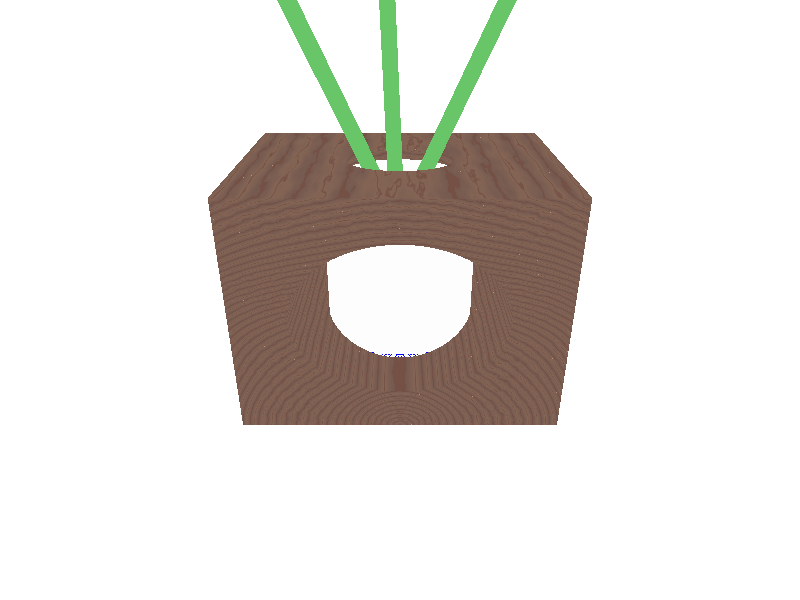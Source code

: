 #include "colors.inc"          
#include "woods.inc"
#include "textures.inc"        
 camera {
 location <0,10,-15>
 right x
 look_at <0,2,0>
 
}
// Punto de luz
light_source {
 <1,10,10>
 color rgb <1,1,1> // White
}                    

plane { // Floor
    <0,1,0>, 0 //Normal and distance
    texture { 
        pigment {
            color White
            } 
    } 
}

background{
    color Black
}

#local bordeEnvaseExterior = cylinder {<0,1,0>, <0,5.75,0>, 1.5}
      
#local envaseConBorde =     
    difference
    {  

        object {bordeEnvaseExterior}
        cylinder {<0,1,0>, <0,5.7,0>, 1.3}   
        cylinder {<0,1,0>, <0,5.76,0>, 0.7}
        texture {Glass3 finish {reflection 0.1 phong 0.3}}   
        normal { bumps 0.4 scale 0.2 }
    }       
#local macetero = box {<-3,0,-3>, <3,6,3>}
#local agujero = cylinder {<0,3,-3.001>, <0,3,3.001>, 1.95}  
#local Agujeroenvase = cylinder {<0,2,0>, <0,6.001,0>, 1}
#local maceta =    
    difference
    {  
        object {macetero}  
        object {bordeEnvaseExterior}
        object {agujero} 
        object {Agujeroenvase}  //make it a little bigger so stays open 
                      
        texture {T_Wood2 finish {phong 0.7}}
    }   


     
#declare florero =
    union
    { 
        object{maceta}
        object{envaseConBorde}       
    }          
    
#local palo = 
    cylinder
    { 
        <0,0,0>, <0,12,0>, 0.15
        texture {pigment{ color ForestGreen}} 
    }
#declare floreroFigura =     
union
{
     object{florero}
    //palo izq a derecha /
    object
    {
      palo
      rotate<2,0,-19>
      translate <-1.5,0,-0.3>   
    }
    object
    {
      palo
      rotate<-2,0,19>
      translate <1.5,0,-0.3>
    }  
    object
    {
      palo
      rotate<13,0,2>
      translate <0.1,0,-0.85>
    } 
    object{bordeEnvaseExterior
    texture{ Water }
    normal{ bumps 0.03
         scale <1,0.25,0.25>*1
         turbulence 0.6
               }
        scale<0,0.2,0>
        }
}     
object{floreroFigura}
        




